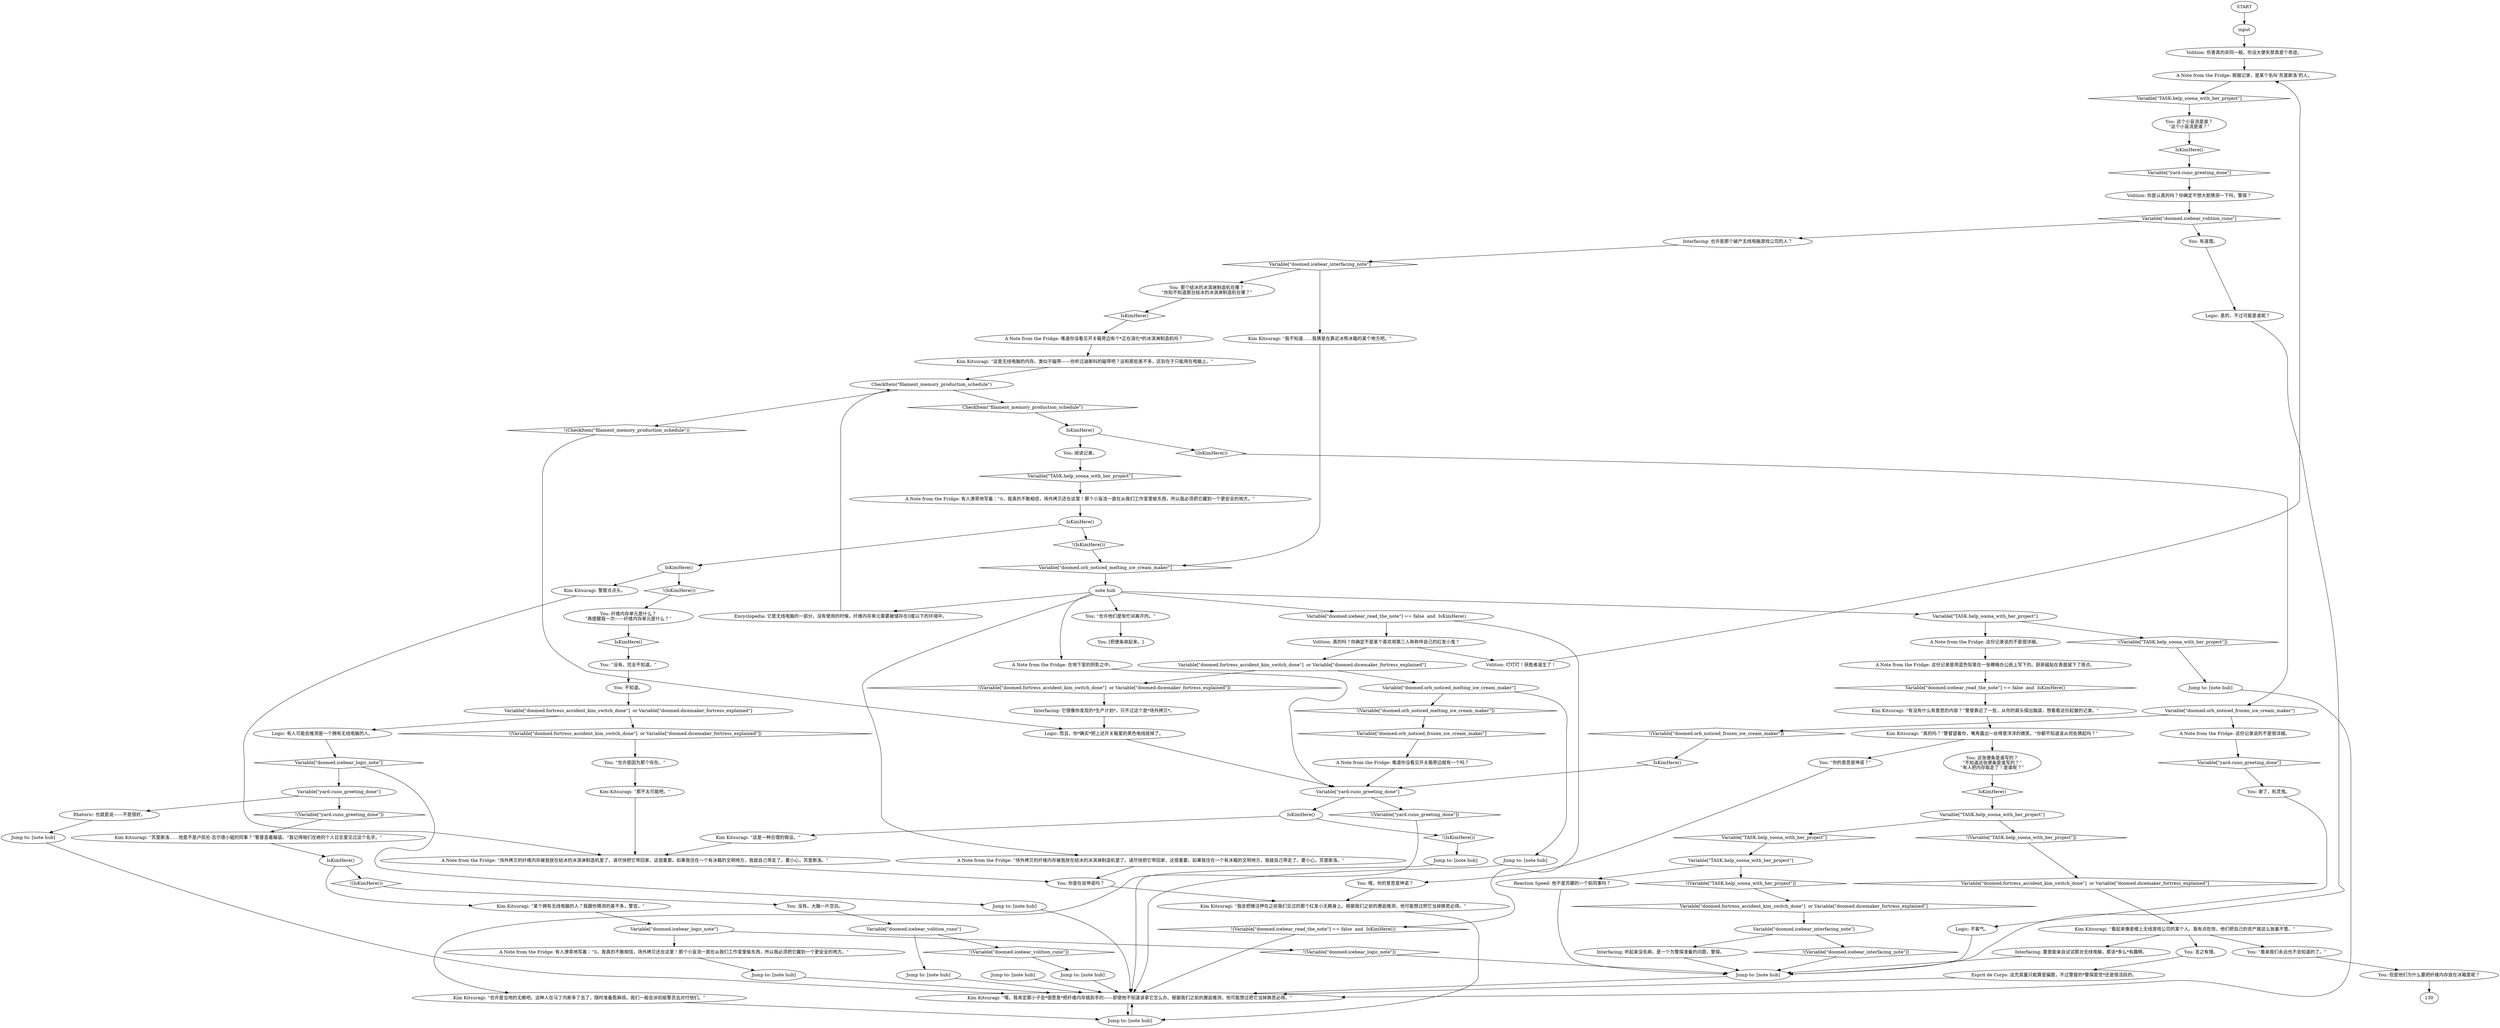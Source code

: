 # INVENTORY / NOTE FROM THE FRIDGE
# Read the note you found from the giant ice bear fridge in the doomed commercial area.
# ==================================================
digraph G {
	  0 [label="START"];
	  1 [label="input"];
	  2 [label="CheckItem(\"filament_memory_production_schedule\")"];
	  3 [label="CheckItem(\"filament_memory_production_schedule\")", shape=diamond];
	  4 [label="!(CheckItem(\"filament_memory_production_schedule\"))", shape=diamond];
	  5 [label="Kim Kitsuragi: “有没有什么有意思的内容？”警督靠近了一些，从你的肩头探出脑袋，想看看这份起皱的记录。”"];
	  6 [label="A Note from the Fridge: 难道你没看见开关箱旁边就有一个吗？"];
	  7 [label="You: “看来我们永远也不会知道的了。”"];
	  8 [label="Logic: 是的，不过可能是谁呢？"];
	  9 [label="Logic: 不客气。"];
	  10 [label="Jump to: [note hub]"];
	  11 [label="Jump to: [note hub]"];
	  12 [label="Variable[\"TASK.help_soona_with_her_project\"]"];
	  13 [label="Variable[\"TASK.help_soona_with_her_project\"]", shape=diamond];
	  14 [label="!(Variable[\"TASK.help_soona_with_her_project\"])", shape=diamond];
	  15 [label="A Note from the Fridge: 有人潦草地写着：“S，我真的不敢相信，场外拷贝还在这里！那个小盲流一直在从我们工作室里偷东西，所以我必须把它藏到一个更安全的地方。”"];
	  16 [label="Jump to: [note hub]"];
	  17 [label="Kim Kitsuragi: “也许是当地的无赖吧。这种人在马丁内斯多了去了，随时准备惹麻烦。我们一般会派初级警员去对付他们。”"];
	  18 [label="You: “你的意思是坤诺？”"];
	  19 [label="Jump to: [note hub]"];
	  20 [label="Kim Kitsuragi: “看起来像是楼上无线游戏公司的某个人。我有点吃惊，他们把自己的资产就这么放着不管。”"];
	  21 [label="Kim Kitsuragi: “那不太可能吧。”"];
	  22 [label="Jump to: [note hub]"];
	  23 [label="Variable[\"yard.cuno_greeting_done\"]"];
	  24 [label="Variable[\"yard.cuno_greeting_done\"]", shape=diamond];
	  25 [label="!(Variable[\"yard.cuno_greeting_done\"])", shape=diamond];
	  26 [label="IsKimHere()"];
	  27 [label="IsKimHere()", shape=diamond];
	  28 [label="!(IsKimHere())", shape=diamond];
	  29 [label="Kim Kitsuragi: “这是一种合理的假设。”"];
	  30 [label="You: [把便条收起来。]"];
	  31 [label="Encyclopedia: 它是无线电脑的一部分。没有使用的时候，纤维内存单元需要被储存在0度以下的环境中。"];
	  32 [label="A Note from the Fridge: 这份记录是用蓝色铅笔在一张横格办公纸上写下的。厨房磁贴在表面留下了斑点。"];
	  33 [label="Volition: 伤害真的非同一般。你没大便失禁真是个奇迹。"];
	  34 [label="Variable[\"doomed.icebear_volition_cuno\"]"];
	  35 [label="Variable[\"doomed.icebear_volition_cuno\"]", shape=diamond];
	  36 [label="!(Variable[\"doomed.icebear_volition_cuno\"])", shape=diamond];
	  37 [label="Jump to: [note hub]"];
	  38 [label="A Note from the Fridge: 根据记录，是某个名叫‘苏里斯洛’的人。"];
	  39 [label="You: 纤维内存单元是什么？\n“再提醒我一次——纤维内存单元是什么？”"];
	  40 [label="Variable[\"doomed.icebear_read_the_note\"] == false  and  IsKimHere()"];
	  41 [label="Variable[\"doomed.icebear_read_the_note\"] == false  and  IsKimHere()", shape=diamond];
	  42 [label="!(Variable[\"doomed.icebear_read_the_note\"] == false  and  IsKimHere())", shape=diamond];
	  43 [label="Volition: 真的吗？你确定不是某个喜欢用第三人称称呼自己的红发小鬼？"];
	  44 [label="Variable[\"doomed.fortress_accident_kim_switch_done\"]  or Variable[\"doomed.dicemaker_fortress_explained\"]"];
	  45 [label="Variable[\"doomed.fortress_accident_kim_switch_done\"]  or Variable[\"doomed.dicemaker_fortress_explained\"]", shape=diamond];
	  46 [label="!(Variable[\"doomed.fortress_accident_kim_switch_done\"]  or Variable[\"doomed.dicemaker_fortress_explained\"])", shape=diamond];
	  47 [label="Logic: 有人可能会推测是一个拥有无线电脑的人。"];
	  48 [label="Interfacing: 它很像你发现的*生产计划*，只不过这个是*场外拷贝*。"];
	  49 [label="IsKimHere()"];
	  50 [label="IsKimHere()", shape=diamond];
	  51 [label="!(IsKimHere())", shape=diamond];
	  52 [label="You: 阅读记录。"];
	  53 [label="You: “也许他们是匆忙间离开的。”"];
	  54 [label="Interfacing: 要是能亲自试试那台无线电脑，那该*多么*有趣啊。"];
	  55 [label="Esprit de Corps: 这充其量只能算是偏题，不过警督的*警探直觉*还是很活跃的。"];
	  56 [label="Kim Kitsuragi: “真的吗？”警督望着你，嘴角露出一丝得意洋洋的微笑。“你都不知道该从何处猜起吗？”"];
	  57 [label="Volition: 你是认真的吗？你确定不想大胆猜测一下吗，警探？"];
	  58 [label="You: 谢了，机灵鬼。"];
	  59 [label="Variable[\"yard.cuno_greeting_done\"]"];
	  60 [label="Variable[\"yard.cuno_greeting_done\"]", shape=diamond];
	  61 [label="!(Variable[\"yard.cuno_greeting_done\"])", shape=diamond];
	  62 [label="Rhetoric: 也就是说——不是很好。"];
	  63 [label="Variable[\"doomed.icebear_logic_note\"]"];
	  64 [label="Variable[\"doomed.icebear_logic_note\"]", shape=diamond];
	  65 [label="!(Variable[\"doomed.icebear_logic_note\"])", shape=diamond];
	  66 [label="A Note from the Fridge: 有人潦草地写着：“S，我真的不敢相信，场外拷贝还在这里！那个小盲流一直在从我们工作室里偷东西，所以我必须把它藏到一个更安全的地方。”"];
	  67 [label="Jump to: [note hub]"];
	  68 [label="IsKimHere()"];
	  69 [label="IsKimHere()", shape=diamond];
	  70 [label="!(IsKimHere())", shape=diamond];
	  71 [label="Kim Kitsuragi: “某个拥有无线电脑的人？我跟你猜测的差不多，警官。”"];
	  72 [label="You: “也许是因为那个存在。”"];
	  73 [label="You: 言之有理。"];
	  74 [label="You: 那个结冰的冰淇淋制造机在哪？\n“你知不知道那台结冰的冰淇淋制造机在哪？”"];
	  75 [label="A Note from the Fridge: 在地下室的阴影之中。"];
	  76 [label="You: 没有。大脑一片空白。"];
	  77 [label="Variable[\"doomed.fortress_accident_kim_switch_done\"]  or Variable[\"doomed.dicemaker_fortress_explained\"]"];
	  78 [label="Variable[\"doomed.fortress_accident_kim_switch_done\"]  or Variable[\"doomed.dicemaker_fortress_explained\"]", shape=diamond];
	  79 [label="!(Variable[\"doomed.fortress_accident_kim_switch_done\"]  or Variable[\"doomed.dicemaker_fortress_explained\"])", shape=diamond];
	  80 [label="Variable[\"doomed.orb_noticed_melting_ice_cream_maker\"]"];
	  81 [label="Variable[\"doomed.orb_noticed_melting_ice_cream_maker\"]", shape=diamond];
	  82 [label="!(Variable[\"doomed.orb_noticed_melting_ice_cream_maker\"])", shape=diamond];
	  83 [label="Jump to: [note hub]"];
	  84 [label="Logic: 而且，你*确实*把上述开关箱里的黑色电线拔掉了。"];
	  85 [label="Kim Kitsuragi: “这是无线电脑的内存。类似于磁带——你听过迪斯科的磁带吧？这和那些差不多，区别在于只能用在电脑上。”"];
	  86 [label="You: “没有，完全不知道。”"];
	  87 [label="You: 这张便条是谁写的？\n“不知道这张便条是谁写的？”\n“有人把内存取走了！是谁呢？”"];
	  88 [label="Variable[\"TASK.help_soona_with_her_project\"]"];
	  89 [label="Variable[\"TASK.help_soona_with_her_project\"]", shape=diamond];
	  90 [label="!(Variable[\"TASK.help_soona_with_her_project\"])", shape=diamond];
	  91 [label="A Note from the Fridge: 这份记录说的不是很详细。"];
	  92 [label="Variable[\"doomed.orb_noticed_frozen_ice_cream_maker\"]"];
	  93 [label="Variable[\"doomed.orb_noticed_frozen_ice_cream_maker\"]", shape=diamond];
	  94 [label="!(Variable[\"doomed.orb_noticed_frozen_ice_cream_maker\"])", shape=diamond];
	  95 [label="A Note from the Fridge: 这份记录说的不是很详细。"];
	  96 [label="Jump to: [note hub]"];
	  97 [label="Kim Kitsuragi: “苏里斯洛……他是不是卢凯伦-吉尔德小姐的同事？”警督歪着脑袋。“我记得咱们在她的个人日志里见过这个名字。”"];
	  98 [label="Variable[\"TASK.help_soona_with_her_project\"]"];
	  99 [label="Variable[\"TASK.help_soona_with_her_project\"]", shape=diamond];
	  100 [label="!(Variable[\"TASK.help_soona_with_her_project\"])", shape=diamond];
	  101 [label="Reaction Speed: 他不是苏娜的一个前同事吗？"];
	  102 [label="You: 这个小盲流是谁？\n“这个小盲流是谁？”"];
	  103 [label="A Note from the Fridge: “场外拷贝的纤维内存被我放在结冰的冰淇淋制造机里了。请尽快把它带回家，这很重要。如果我住在一个有冰箱的文明地方，我就自己带走了。要小心，苏里斯洛。”"];
	  104 [label="IsKimHere()"];
	  105 [label="IsKimHere()", shape=diamond];
	  106 [label="!(IsKimHere())", shape=diamond];
	  107 [label="IsKimHere()"];
	  108 [label="IsKimHere()", shape=diamond];
	  109 [label="!(IsKimHere())", shape=diamond];
	  110 [label="Kim Kitsuragi: 警督点点头。"];
	  111 [label="You: 但是他们为什么要把纤维内存放在冰箱里呢？"];
	  112 [label="Kim Kitsuragi: “我不知道……我猜是在靠近冰熊冰箱的某个地方吧。”"];
	  113 [label="A Note from the Fridge: 难道你没看见开关箱旁边有个*正在溶化*的冰淇淋制造机吗？"];
	  114 [label="note hub"];
	  115 [label="Kim Kitsuragi: “哦，我肯定那小子会*很愿意*把纤维内存搞到手的——即使他不知道该拿它怎么办。根据我们之前的邂逅推测，他可能想过把它当掉换思必得。”"];
	  116 [label="You: 哦，你的意思是坤诺？"];
	  117 [label="You: 有道理。"];
	  118 [label="Jump to: [note hub]"];
	  119 [label="A Note from the Fridge: “场外拷贝的纤维内存被我放在结冰的冰淇淋制造机里了。请尽快把它带回家，这很重要。如果我住在一个有冰箱的文明地方，我就自己带走了。要小心，苏里斯洛。”"];
	  120 [label="Jump to: [note hub]"];
	  121 [label="You: 你是在说坤诺吗？"];
	  122 [label="Volition: 叮叮叮！获胜者诞生了！"];
	  123 [label="Kim Kitsuragi: “我会把赌注押在之前我们见过的那个红发小无赖身上。根据我们之前的邂逅推测，他可能想过把它当掉换思必得。”"];
	  124 [label="You: 不知道。"];
	  125 [label="Interfacing: 也许是那个破产无线电脑游戏公司的人？"];
	  126 [label="Variable[\"doomed.icebear_interfacing_note\"]"];
	  127 [label="Variable[\"doomed.icebear_interfacing_note\"]", shape=diamond];
	  128 [label="!(Variable[\"doomed.icebear_interfacing_note\"])", shape=diamond];
	  129 [label="Interfacing: 听起来没毛病，是一个为警探准备的问题，警探。"];
	  0 -> 1
	  1 -> 33
	  2 -> 3
	  2 -> 4
	  3 -> 49
	  4 -> 84
	  5 -> 56
	  6 -> 23
	  7 -> 111
	  8 -> 11
	  9 -> 11
	  10 -> 115
	  11 -> 115
	  12 -> 13
	  12 -> 14
	  13 -> 98
	  14 -> 45
	  15 -> 104
	  16 -> 115
	  17 -> 19
	  18 -> 116
	  19 -> 115
	  20 -> 73
	  20 -> 54
	  20 -> 7
	  21 -> 119
	  22 -> 115
	  23 -> 25
	  23 -> 26
	  24 -> 57
	  25 -> 17
	  26 -> 28
	  26 -> 29
	  27 -> 24
	  28 -> 96
	  29 -> 119
	  31 -> 2
	  32 -> 41
	  33 -> 38
	  34 -> 36
	  34 -> 37
	  35 -> 125
	  35 -> 117
	  36 -> 16
	  37 -> 115
	  38 -> 99
	  39 -> 50
	  40 -> 42
	  40 -> 43
	  41 -> 5
	  42 -> 115
	  43 -> 122
	  43 -> 77
	  44 -> 46
	  44 -> 47
	  45 -> 20
	  46 -> 72
	  47 -> 64
	  48 -> 84
	  49 -> 51
	  49 -> 52
	  50 -> 86
	  51 -> 92
	  52 -> 89
	  53 -> 30
	  54 -> 11
	  55 -> 115
	  56 -> 18
	  56 -> 87
	  57 -> 35
	  58 -> 9
	  59 -> 61
	  59 -> 62
	  60 -> 58
	  61 -> 97
	  62 -> 10
	  63 -> 65
	  63 -> 66
	  64 -> 59
	  64 -> 118
	  65 -> 11
	  66 -> 120
	  67 -> 115
	  68 -> 70
	  68 -> 71
	  69 -> 23
	  70 -> 76
	  71 -> 63
	  72 -> 21
	  73 -> 55
	  74 -> 105
	  75 -> 23
	  76 -> 34
	  77 -> 80
	  77 -> 79
	  78 -> 126
	  79 -> 48
	  80 -> 82
	  80 -> 83
	  81 -> 114
	  82 -> 93
	  83 -> 115
	  84 -> 23
	  85 -> 2
	  86 -> 124
	  87 -> 108
	  88 -> 90
	  88 -> 91
	  89 -> 15
	  90 -> 67
	  91 -> 32
	  92 -> 94
	  92 -> 95
	  93 -> 6
	  94 -> 69
	  95 -> 60
	  96 -> 115
	  97 -> 68
	  98 -> 100
	  98 -> 101
	  99 -> 102
	  100 -> 78
	  101 -> 11
	  102 -> 27
	  103 -> 121
	  104 -> 106
	  104 -> 107
	  105 -> 113
	  106 -> 81
	  107 -> 109
	  107 -> 110
	  108 -> 12
	  109 -> 39
	  110 -> 119
	  111 -> 130
	  112 -> 81
	  113 -> 85
	  114 -> 103
	  114 -> 40
	  114 -> 75
	  114 -> 53
	  114 -> 88
	  114 -> 31
	  115 -> 19
	  116 -> 123
	  117 -> 8
	  118 -> 115
	  119 -> 121
	  120 -> 115
	  121 -> 123
	  122 -> 38
	  123 -> 19
	  124 -> 44
	  125 -> 127
	  126 -> 128
	  126 -> 129
	  127 -> 112
	  127 -> 74
	  128 -> 11
	  129 -> 11
}

